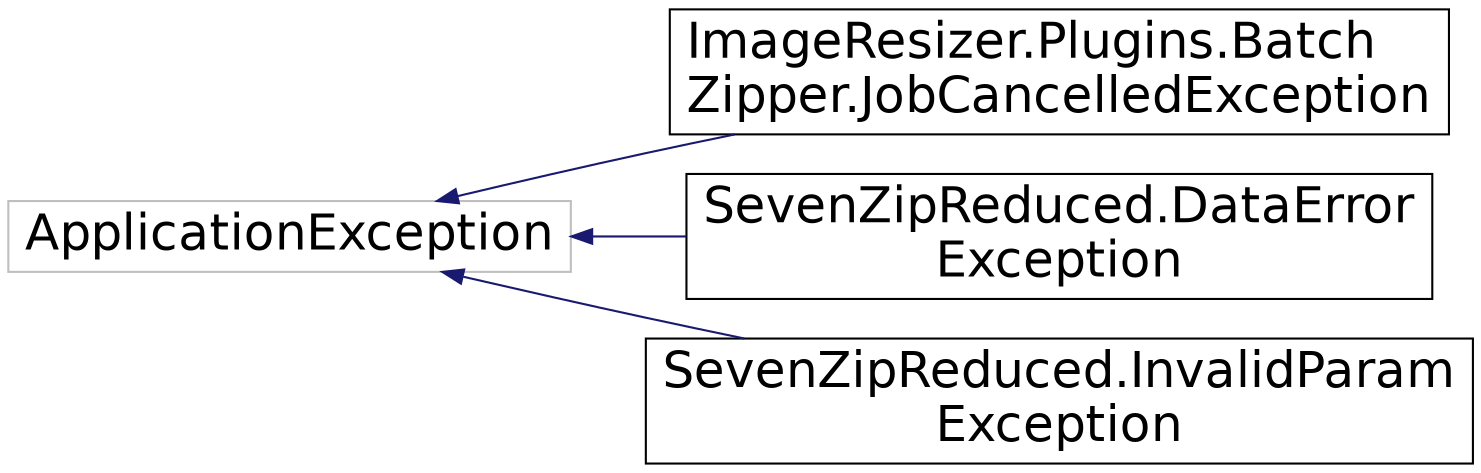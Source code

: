 digraph "Graphical Class Hierarchy"
{
  edge [fontname="Helvetica",fontsize="24",labelfontname="Helvetica",labelfontsize="24"];
  node [fontname="Helvetica",fontsize="24",shape=record];
  rankdir="LR";
  Node1 [label="ApplicationException",height=0.2,width=0.4,color="grey75", fillcolor="white", style="filled"];
  Node1 -> Node2 [dir="back",color="midnightblue",fontsize="24",style="solid",fontname="Helvetica"];
  Node2 [label="ImageResizer.Plugins.Batch\lZipper.JobCancelledException",height=0.2,width=0.4,color="black", fillcolor="white", style="filled",URL="$class_image_resizer_1_1_plugins_1_1_batch_zipper_1_1_job_cancelled_exception.html",tooltip="Not always the execption you&#39;ll see in the JobEvent handler when you cancel a job. "];
  Node1 -> Node3 [dir="back",color="midnightblue",fontsize="24",style="solid",fontname="Helvetica"];
  Node3 [label="SevenZipReduced.DataError\lException",height=0.2,width=0.4,color="black", fillcolor="white", style="filled",URL="$class_seven_zip_reduced_1_1_data_error_exception.html",tooltip="The exception that is thrown when an error in input stream occurs during decoding. "];
  Node1 -> Node4 [dir="back",color="midnightblue",fontsize="24",style="solid",fontname="Helvetica"];
  Node4 [label="SevenZipReduced.InvalidParam\lException",height=0.2,width=0.4,color="black", fillcolor="white", style="filled",URL="$class_seven_zip_reduced_1_1_invalid_param_exception.html",tooltip="The exception that is thrown when the value of an argument is outside the allowable range..."];
}
